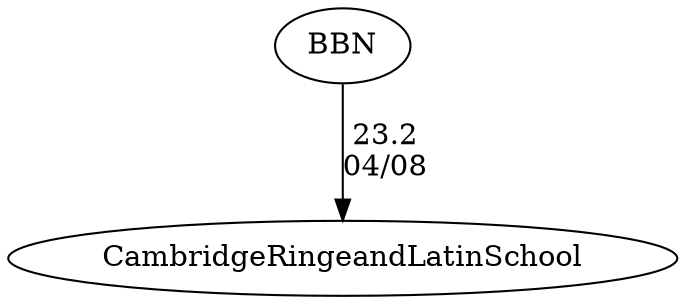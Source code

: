 digraph boys4foursCambridgeRingeandLatinSchool {BBN [URL="boys4foursCambridgeRingeandLatinSchoolBBN.html"];CambridgeRingeandLatinSchool [URL="boys4foursCambridgeRingeandLatinSchoolCambridgeRingeandLatinSchool.html"];BBN -> CambridgeRingeandLatinSchool[label="23.2
04/08", weight="77", tooltip="NEIRA Boys & Girls Fours,Cambridge Mayor's Cup: CRLS vs. BB&N			
Distance: 1250 m Conditions: Brisk but bright and sunny, 10-15 mph cross-tail wind, becoming more cross and less tail over the afternoon. Order of races was boys/girls, 4/5V, 3V, 2V, 1V. Comments: All floating starts. Boys' 4/5V race started 1+ length over the line. 
The Mayor's Cup trophies for the 1V races stay with BB&N (boys) and CRLS (girls).
Thanks to BB&N and congratulations to all for a great day of early season racing!
None", URL="http://www.row2k.com/results/resultspage.cfm?UID=F97C64017C4CB0D51F42090A16048CB5&cat=5", random="random"]}